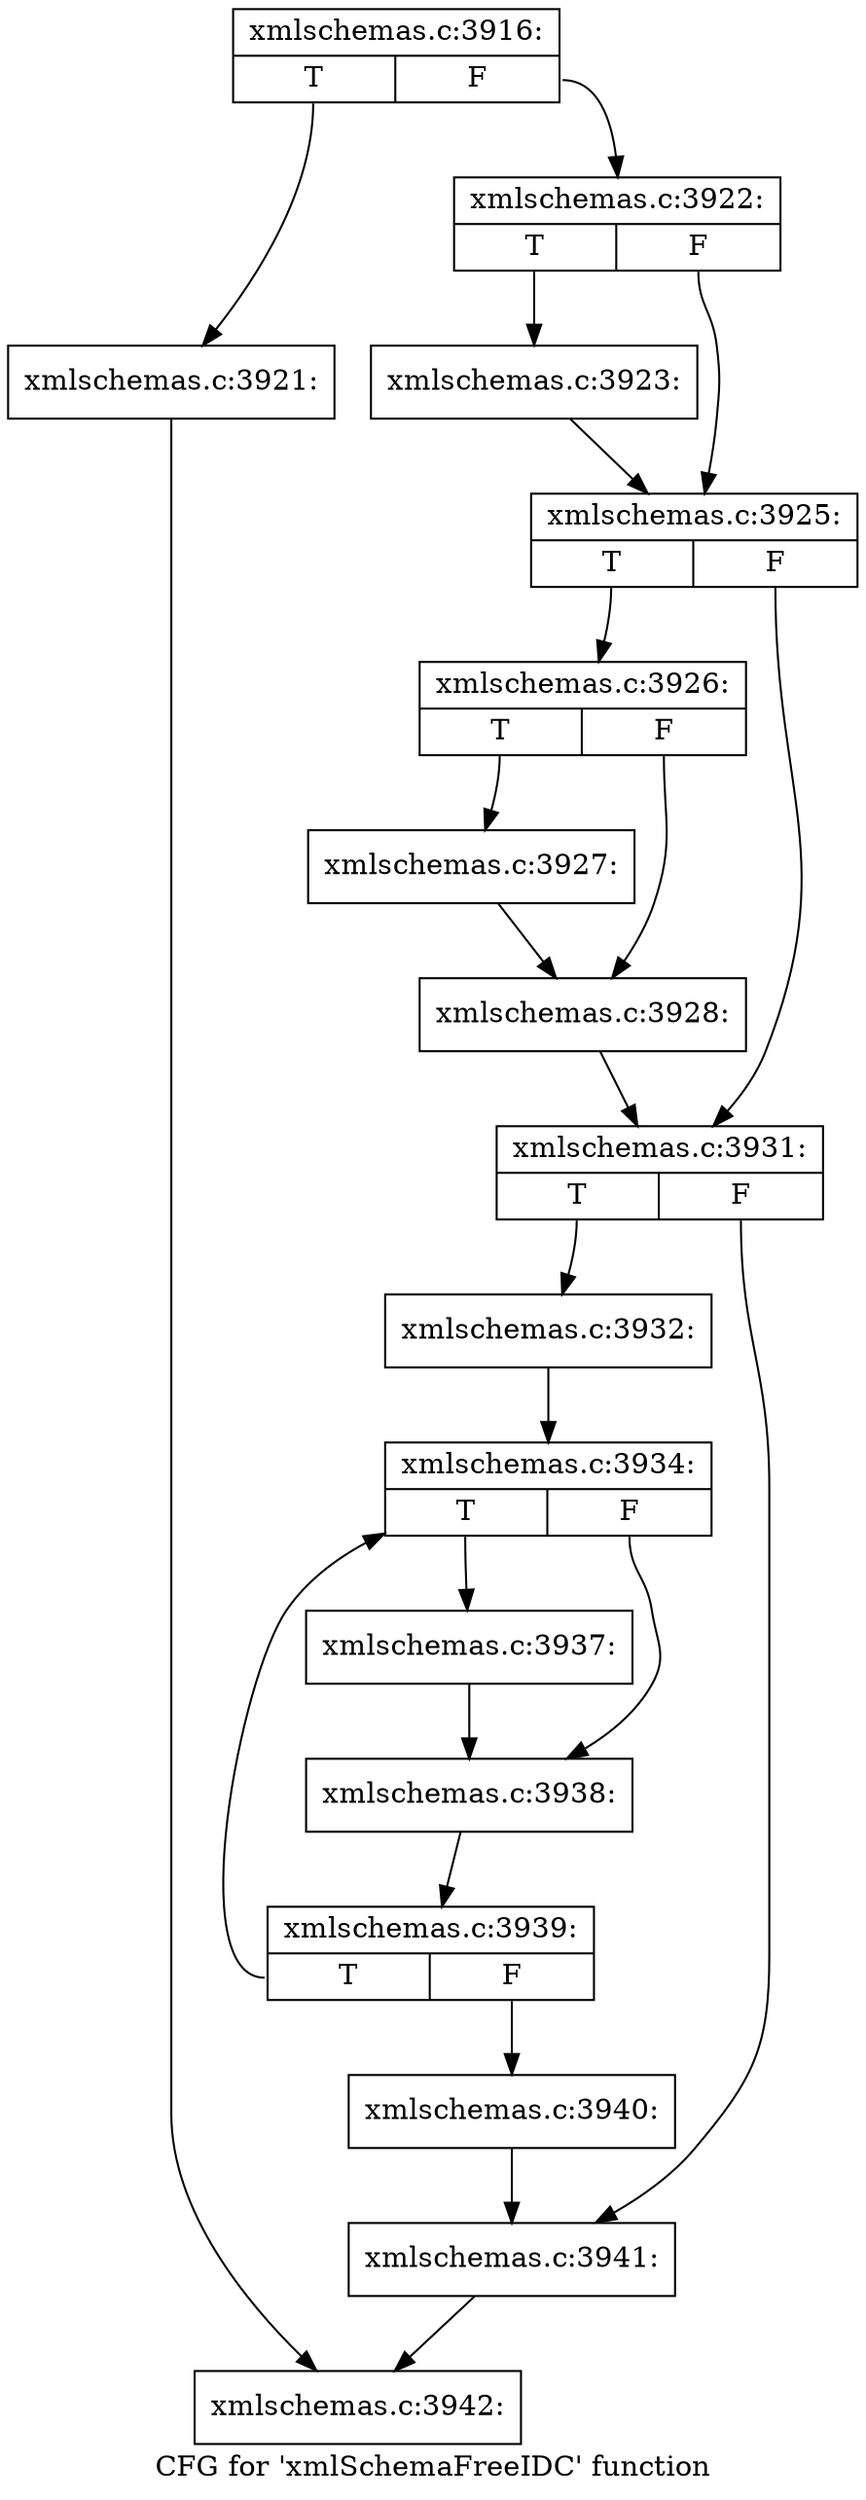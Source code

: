 digraph "CFG for 'xmlSchemaFreeIDC' function" {
	label="CFG for 'xmlSchemaFreeIDC' function";

	Node0x55d025dbfad0 [shape=record,label="{xmlschemas.c:3916:|{<s0>T|<s1>F}}"];
	Node0x55d025dbfad0:s0 -> Node0x55d025dc05f0;
	Node0x55d025dbfad0:s1 -> Node0x55d025dc0640;
	Node0x55d025dc05f0 [shape=record,label="{xmlschemas.c:3921:}"];
	Node0x55d025dc05f0 -> Node0x55d025dbfb20;
	Node0x55d025dc0640 [shape=record,label="{xmlschemas.c:3922:|{<s0>T|<s1>F}}"];
	Node0x55d025dc0640:s0 -> Node0x55d025dc0a20;
	Node0x55d025dc0640:s1 -> Node0x55d025dc0a70;
	Node0x55d025dc0a20 [shape=record,label="{xmlschemas.c:3923:}"];
	Node0x55d025dc0a20 -> Node0x55d025dc0a70;
	Node0x55d025dc0a70 [shape=record,label="{xmlschemas.c:3925:|{<s0>T|<s1>F}}"];
	Node0x55d025dc0a70:s0 -> Node0x55d025dc1060;
	Node0x55d025dc0a70:s1 -> Node0x55d025dc10b0;
	Node0x55d025dc1060 [shape=record,label="{xmlschemas.c:3926:|{<s0>T|<s1>F}}"];
	Node0x55d025dc1060:s0 -> Node0x55d025dc1530;
	Node0x55d025dc1060:s1 -> Node0x55d025dc1580;
	Node0x55d025dc1530 [shape=record,label="{xmlschemas.c:3927:}"];
	Node0x55d025dc1530 -> Node0x55d025dc1580;
	Node0x55d025dc1580 [shape=record,label="{xmlschemas.c:3928:}"];
	Node0x55d025dc1580 -> Node0x55d025dc10b0;
	Node0x55d025dc10b0 [shape=record,label="{xmlschemas.c:3931:|{<s0>T|<s1>F}}"];
	Node0x55d025dc10b0:s0 -> Node0x55d025dc2f20;
	Node0x55d025dc10b0:s1 -> Node0x55d025dc2f70;
	Node0x55d025dc2f20 [shape=record,label="{xmlschemas.c:3932:}"];
	Node0x55d025dc2f20 -> Node0x55d025dc36d0;
	Node0x55d025dc36d0 [shape=record,label="{xmlschemas.c:3934:|{<s0>T|<s1>F}}"];
	Node0x55d025dc36d0:s0 -> Node0x55d025dc3d10;
	Node0x55d025dc36d0:s1 -> Node0x55d025dc3d60;
	Node0x55d025dc3d10 [shape=record,label="{xmlschemas.c:3937:}"];
	Node0x55d025dc3d10 -> Node0x55d025dc3d60;
	Node0x55d025dc3d60 [shape=record,label="{xmlschemas.c:3938:}"];
	Node0x55d025dc3d60 -> Node0x55d025dc3680;
	Node0x55d025dc3680 [shape=record,label="{xmlschemas.c:3939:|{<s0>T|<s1>F}}"];
	Node0x55d025dc3680:s0 -> Node0x55d025dc36d0;
	Node0x55d025dc3680:s1 -> Node0x55d025dc3630;
	Node0x55d025dc3630 [shape=record,label="{xmlschemas.c:3940:}"];
	Node0x55d025dc3630 -> Node0x55d025dc2f70;
	Node0x55d025dc2f70 [shape=record,label="{xmlschemas.c:3941:}"];
	Node0x55d025dc2f70 -> Node0x55d025dbfb20;
	Node0x55d025dbfb20 [shape=record,label="{xmlschemas.c:3942:}"];
}
